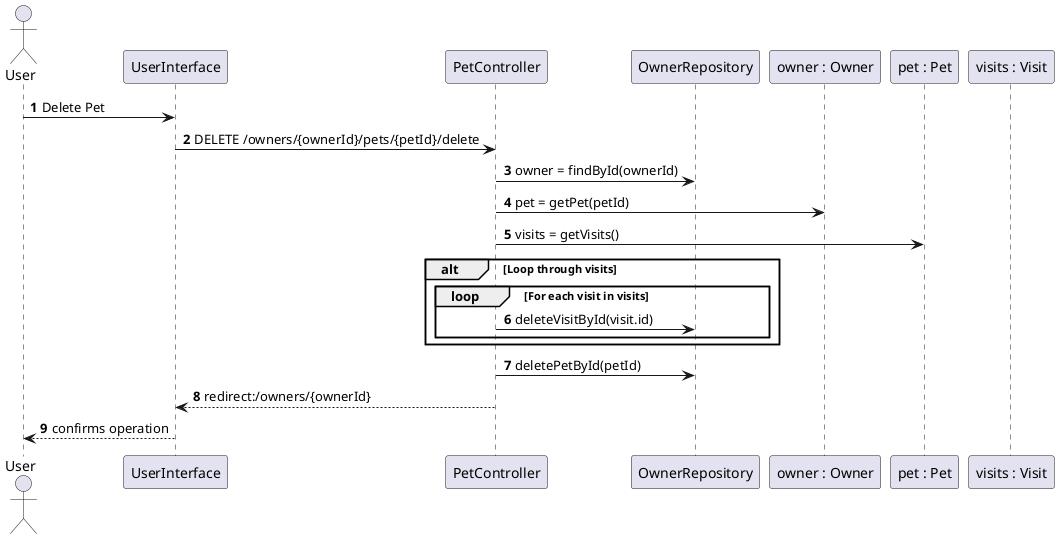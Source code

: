@startuml

autonumber

actor User
participant UserInterface
participant PetController
participant OwnerRepository
participant "owner : Owner"
participant "pet : Pet"
participant "visits : Visit"

User -> UserInterface: Delete Pet
UserInterface -> PetController: DELETE /owners/{ownerId}/pets/{petId}/delete

PetController -> OwnerRepository: owner = findById(ownerId)
PetController -> "owner : Owner": pet = getPet(petId)
PetController -> "pet : Pet": visits = getVisits()

alt Loop through visits
    loop For each visit in visits
        PetController -> OwnerRepository: deleteVisitById(visit.id)
    end
end

PetController -> OwnerRepository: deletePetById(petId)

PetController --> UserInterface: redirect:/owners/{ownerId}
UserInterface --> User: confirms operation

@enduml
